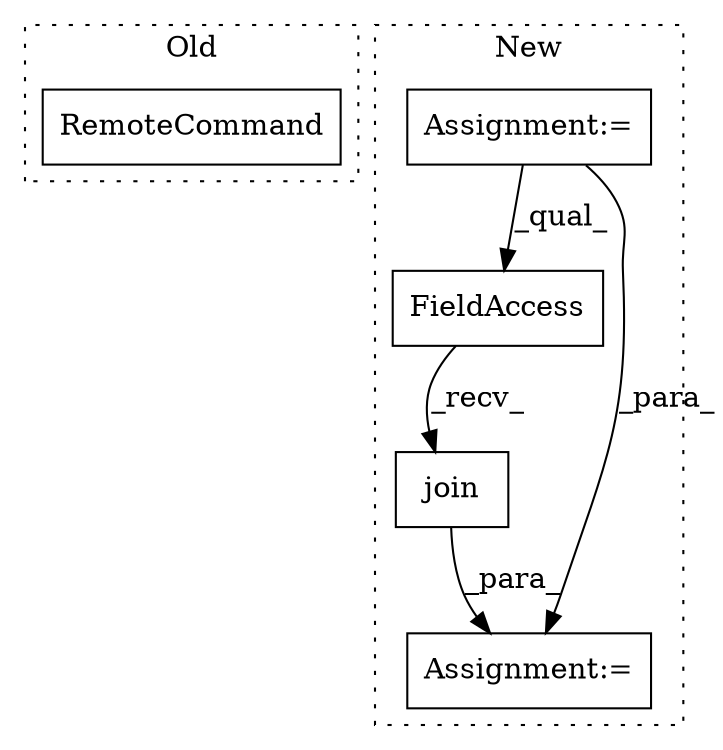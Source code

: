 digraph G {
subgraph cluster0 {
1 [label="RemoteCommand" a="32" s="5207,5279" l="14,1" shape="box"];
label = "Old";
style="dotted";
}
subgraph cluster1 {
2 [label="join" a="32" s="2046,2075" l="5,1" shape="box"];
3 [label="FieldAccess" a="22" s="2038" l="7" shape="box"];
4 [label="Assignment:=" a="7" s="1654" l="2" shape="box"];
5 [label="Assignment:=" a="7" s="1959" l="1" shape="box"];
label = "New";
style="dotted";
}
2 -> 5 [label="_para_"];
3 -> 2 [label="_recv_"];
4 -> 5 [label="_para_"];
4 -> 3 [label="_qual_"];
}